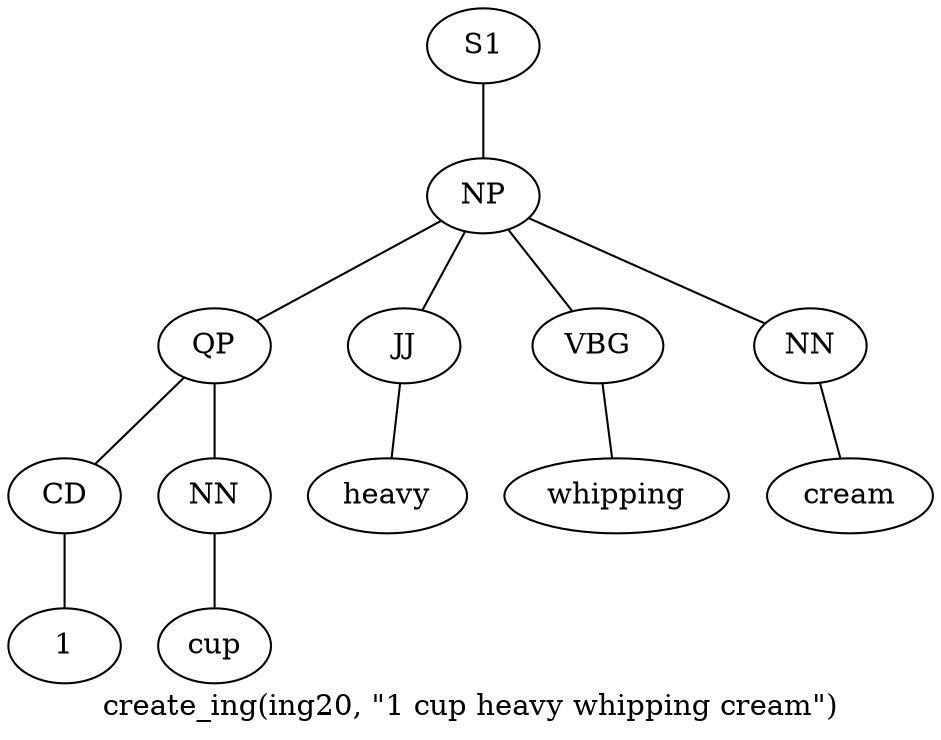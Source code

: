 graph SyntaxGraph {
	label = "create_ing(ing20, \"1 cup heavy whipping cream\")";
	Node0 [label="S1"];
	Node1 [label="NP"];
	Node2 [label="QP"];
	Node3 [label="CD"];
	Node4 [label="1"];
	Node5 [label="NN"];
	Node6 [label="cup"];
	Node7 [label="JJ"];
	Node8 [label="heavy"];
	Node9 [label="VBG"];
	Node10 [label="whipping"];
	Node11 [label="NN"];
	Node12 [label="cream"];

	Node0 -- Node1;
	Node1 -- Node2;
	Node1 -- Node7;
	Node1 -- Node9;
	Node1 -- Node11;
	Node2 -- Node3;
	Node2 -- Node5;
	Node3 -- Node4;
	Node5 -- Node6;
	Node7 -- Node8;
	Node9 -- Node10;
	Node11 -- Node12;
}